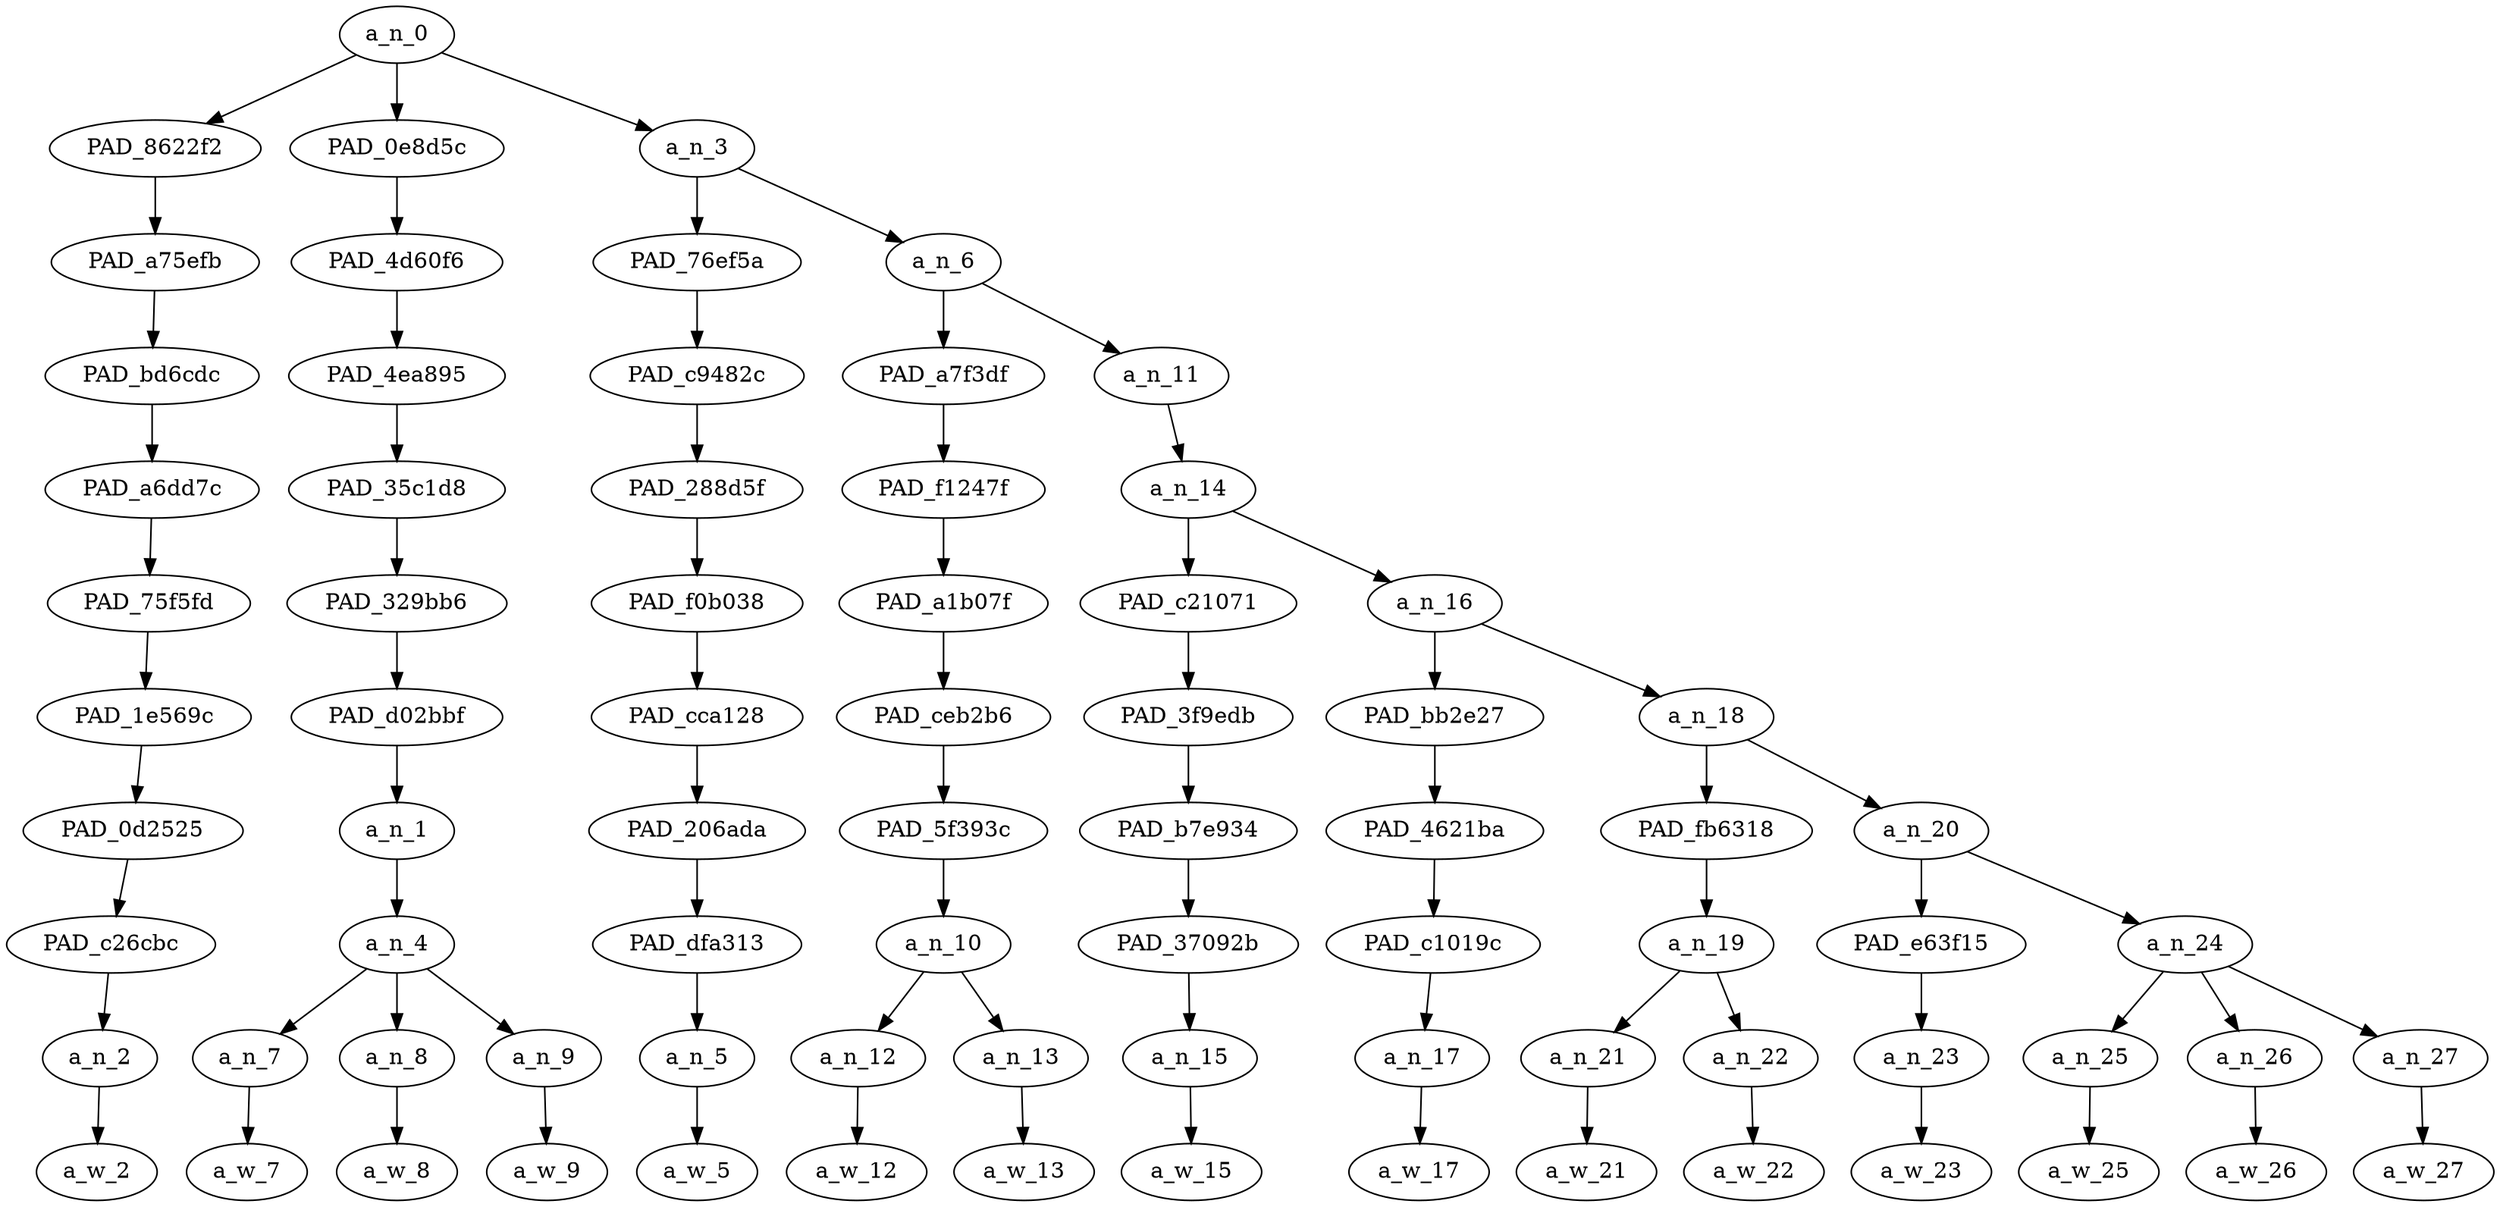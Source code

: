 strict digraph "" {
	a_n_0	[div_dir=1,
		index=0,
		level=10,
		pos="3.140625,10!",
		text_span="[0, 1, 2, 3, 4, 5, 6, 7, 8, 9, 10, 11, 12, 13, 14]",
		value=1.00000000];
	PAD_8622f2	[div_dir=1,
		index=1,
		level=9,
		pos="3.0,9!",
		text_span="[3]",
		value=0.03905758];
	a_n_0 -> PAD_8622f2;
	PAD_0e8d5c	[div_dir=1,
		index=0,
		level=9,
		pos="1.0,9!",
		text_span="[0, 1, 2]",
		value=0.18911262];
	a_n_0 -> PAD_0e8d5c;
	a_n_3	[div_dir=1,
		index=2,
		level=9,
		pos="5.421875,9!",
		text_span="[4, 5, 6, 7, 8, 9, 10, 11, 12, 13, 14]",
		value=0.77043981];
	a_n_0 -> a_n_3;
	PAD_a75efb	[div_dir=1,
		index=1,
		level=8,
		pos="3.0,8!",
		text_span="[3]",
		value=0.03905758];
	PAD_8622f2 -> PAD_a75efb;
	PAD_bd6cdc	[div_dir=1,
		index=1,
		level=7,
		pos="3.0,7!",
		text_span="[3]",
		value=0.03905758];
	PAD_a75efb -> PAD_bd6cdc;
	PAD_a6dd7c	[div_dir=1,
		index=1,
		level=6,
		pos="3.0,6!",
		text_span="[3]",
		value=0.03905758];
	PAD_bd6cdc -> PAD_a6dd7c;
	PAD_75f5fd	[div_dir=1,
		index=1,
		level=5,
		pos="3.0,5!",
		text_span="[3]",
		value=0.03905758];
	PAD_a6dd7c -> PAD_75f5fd;
	PAD_1e569c	[div_dir=1,
		index=1,
		level=4,
		pos="3.0,4!",
		text_span="[3]",
		value=0.03905758];
	PAD_75f5fd -> PAD_1e569c;
	PAD_0d2525	[div_dir=1,
		index=1,
		level=3,
		pos="3.0,3!",
		text_span="[3]",
		value=0.03905758];
	PAD_1e569c -> PAD_0d2525;
	PAD_c26cbc	[div_dir=1,
		index=1,
		level=2,
		pos="3.0,2!",
		text_span="[3]",
		value=0.03905758];
	PAD_0d2525 -> PAD_c26cbc;
	a_n_2	[div_dir=1,
		index=3,
		level=1,
		pos="3.0,1!",
		text_span="[3]",
		value=0.03905758];
	PAD_c26cbc -> a_n_2;
	a_w_2	[div_dir=0,
		index=3,
		level=0,
		pos="3,0!",
		text_span="[3]",
		value=you1];
	a_n_2 -> a_w_2;
	PAD_4d60f6	[div_dir=1,
		index=0,
		level=8,
		pos="1.0,8!",
		text_span="[0, 1, 2]",
		value=0.18911262];
	PAD_0e8d5c -> PAD_4d60f6;
	PAD_4ea895	[div_dir=1,
		index=0,
		level=7,
		pos="1.0,7!",
		text_span="[0, 1, 2]",
		value=0.18911262];
	PAD_4d60f6 -> PAD_4ea895;
	PAD_35c1d8	[div_dir=1,
		index=0,
		level=6,
		pos="1.0,6!",
		text_span="[0, 1, 2]",
		value=0.18911262];
	PAD_4ea895 -> PAD_35c1d8;
	PAD_329bb6	[div_dir=1,
		index=0,
		level=5,
		pos="1.0,5!",
		text_span="[0, 1, 2]",
		value=0.18911262];
	PAD_35c1d8 -> PAD_329bb6;
	PAD_d02bbf	[div_dir=1,
		index=0,
		level=4,
		pos="1.0,4!",
		text_span="[0, 1, 2]",
		value=0.18911262];
	PAD_329bb6 -> PAD_d02bbf;
	a_n_1	[div_dir=1,
		index=0,
		level=3,
		pos="1.0,3!",
		text_span="[0, 1, 2]",
		value=0.18911262];
	PAD_d02bbf -> a_n_1;
	a_n_4	[div_dir=1,
		index=0,
		level=2,
		pos="1.0,2!",
		text_span="[0, 1, 2]",
		value=0.18870030];
	a_n_1 -> a_n_4;
	a_n_7	[div_dir=1,
		index=0,
		level=1,
		pos="0.0,1!",
		text_span="[0]",
		value=0.04913973];
	a_n_4 -> a_n_7;
	a_n_8	[div_dir=1,
		index=1,
		level=1,
		pos="1.0,1!",
		text_span="[1]",
		value=0.04343087];
	a_n_4 -> a_n_8;
	a_n_9	[div_dir=1,
		index=2,
		level=1,
		pos="2.0,1!",
		text_span="[2]",
		value=0.09571738];
	a_n_4 -> a_n_9;
	a_w_7	[div_dir=0,
		index=0,
		level=0,
		pos="0,0!",
		text_span="[0]",
		value=pan];
	a_n_7 -> a_w_7;
	a_w_8	[div_dir=0,
		index=1,
		level=0,
		pos="1,0!",
		text_span="[1]",
		value=you];
	a_n_8 -> a_w_8;
	a_w_9	[div_dir=0,
		index=2,
		level=0,
		pos="2,0!",
		text_span="[2]",
		value=cheater];
	a_n_9 -> a_w_9;
	PAD_76ef5a	[div_dir=1,
		index=2,
		level=8,
		pos="4.0,8!",
		text_span="[4]",
		value=0.03123985];
	a_n_3 -> PAD_76ef5a;
	a_n_6	[div_dir=1,
		index=3,
		level=8,
		pos="6.84375,8!",
		text_span="[5, 6, 7, 8, 9, 10, 11, 12, 13, 14]",
		value=0.73787584];
	a_n_3 -> a_n_6;
	PAD_c9482c	[div_dir=1,
		index=2,
		level=7,
		pos="4.0,7!",
		text_span="[4]",
		value=0.03123985];
	PAD_76ef5a -> PAD_c9482c;
	PAD_288d5f	[div_dir=1,
		index=2,
		level=6,
		pos="4.0,6!",
		text_span="[4]",
		value=0.03123985];
	PAD_c9482c -> PAD_288d5f;
	PAD_f0b038	[div_dir=1,
		index=2,
		level=5,
		pos="4.0,5!",
		text_span="[4]",
		value=0.03123985];
	PAD_288d5f -> PAD_f0b038;
	PAD_cca128	[div_dir=1,
		index=2,
		level=4,
		pos="4.0,4!",
		text_span="[4]",
		value=0.03123985];
	PAD_f0b038 -> PAD_cca128;
	PAD_206ada	[div_dir=1,
		index=2,
		level=3,
		pos="4.0,3!",
		text_span="[4]",
		value=0.03123985];
	PAD_cca128 -> PAD_206ada;
	PAD_dfa313	[div_dir=1,
		index=2,
		level=2,
		pos="4.0,2!",
		text_span="[4]",
		value=0.03123985];
	PAD_206ada -> PAD_dfa313;
	a_n_5	[div_dir=1,
		index=4,
		level=1,
		pos="4.0,1!",
		text_span="[4]",
		value=0.03123985];
	PAD_dfa313 -> a_n_5;
	a_w_5	[div_dir=0,
		index=4,
		level=0,
		pos="4,0!",
		text_span="[4]",
		value=are];
	a_n_5 -> a_w_5;
	PAD_a7f3df	[div_dir=1,
		index=3,
		level=7,
		pos="5.5,7!",
		text_span="[5, 6]",
		value=0.13392529];
	a_n_6 -> PAD_a7f3df;
	a_n_11	[div_dir=1,
		index=4,
		level=7,
		pos="8.1875,7!",
		text_span="[7, 8, 9, 10, 11, 12, 13, 14]",
		value=0.60261626];
	a_n_6 -> a_n_11;
	PAD_f1247f	[div_dir=1,
		index=3,
		level=6,
		pos="5.5,6!",
		text_span="[5, 6]",
		value=0.13392529];
	PAD_a7f3df -> PAD_f1247f;
	PAD_a1b07f	[div_dir=1,
		index=3,
		level=5,
		pos="5.5,5!",
		text_span="[5, 6]",
		value=0.13392529];
	PAD_f1247f -> PAD_a1b07f;
	PAD_ceb2b6	[div_dir=1,
		index=3,
		level=4,
		pos="5.5,4!",
		text_span="[5, 6]",
		value=0.13392529];
	PAD_a1b07f -> PAD_ceb2b6;
	PAD_5f393c	[div_dir=1,
		index=3,
		level=3,
		pos="5.5,3!",
		text_span="[5, 6]",
		value=0.13392529];
	PAD_ceb2b6 -> PAD_5f393c;
	a_n_10	[div_dir=1,
		index=3,
		level=2,
		pos="5.5,2!",
		text_span="[5, 6]",
		value=0.13392529];
	PAD_5f393c -> a_n_10;
	a_n_12	[div_dir=1,
		index=5,
		level=1,
		pos="5.0,1!",
		text_span="[5]",
		value=0.02866049];
	a_n_10 -> a_n_12;
	a_n_13	[div_dir=1,
		index=6,
		level=1,
		pos="6.0,1!",
		text_span="[6]",
		value=0.10501003];
	a_n_10 -> a_n_13;
	a_w_12	[div_dir=0,
		index=5,
		level=0,
		pos="5,0!",
		text_span="[5]",
		value=no];
	a_n_12 -> a_w_12;
	a_w_13	[div_dir=0,
		index=6,
		level=0,
		pos="6,0!",
		text_span="[6]",
		value=newfag];
	a_n_13 -> a_w_13;
	a_n_14	[div_dir=1,
		index=4,
		level=6,
		pos="8.1875,6!",
		text_span="[7, 8, 9, 10, 11, 12, 13, 14]",
		value=0.60120807];
	a_n_11 -> a_n_14;
	PAD_c21071	[div_dir=1,
		index=4,
		level=5,
		pos="7.0,5!",
		text_span="[7]",
		value=0.03300634];
	a_n_14 -> PAD_c21071;
	a_n_16	[div_dir=1,
		index=5,
		level=5,
		pos="9.375,5!",
		text_span="[8, 9, 10, 11, 12, 13, 14]",
		value=0.56679353];
	a_n_14 -> a_n_16;
	PAD_3f9edb	[div_dir=1,
		index=4,
		level=4,
		pos="7.0,4!",
		text_span="[7]",
		value=0.03300634];
	PAD_c21071 -> PAD_3f9edb;
	PAD_b7e934	[div_dir=1,
		index=4,
		level=3,
		pos="7.0,3!",
		text_span="[7]",
		value=0.03300634];
	PAD_3f9edb -> PAD_b7e934;
	PAD_37092b	[div_dir=1,
		index=4,
		level=2,
		pos="7.0,2!",
		text_span="[7]",
		value=0.03300634];
	PAD_b7e934 -> PAD_37092b;
	a_n_15	[div_dir=1,
		index=7,
		level=1,
		pos="7.0,1!",
		text_span="[7]",
		value=0.03300634];
	PAD_37092b -> a_n_15;
	a_w_15	[div_dir=0,
		index=7,
		level=0,
		pos="7,0!",
		text_span="[7]",
		value=you2];
	a_n_15 -> a_w_15;
	PAD_bb2e27	[div_dir=1,
		index=5,
		level=4,
		pos="8.0,4!",
		text_span="[8]",
		value=0.03015012];
	a_n_16 -> PAD_bb2e27;
	a_n_18	[div_dir=1,
		index=6,
		level=4,
		pos="10.75,4!",
		text_span="[9, 10, 11, 12, 13, 14]",
		value=0.53522473];
	a_n_16 -> a_n_18;
	PAD_4621ba	[div_dir=1,
		index=5,
		level=3,
		pos="8.0,3!",
		text_span="[8]",
		value=0.03015012];
	PAD_bb2e27 -> PAD_4621ba;
	PAD_c1019c	[div_dir=1,
		index=5,
		level=2,
		pos="8.0,2!",
		text_span="[8]",
		value=0.03015012];
	PAD_4621ba -> PAD_c1019c;
	a_n_17	[div_dir=1,
		index=8,
		level=1,
		pos="8.0,1!",
		text_span="[8]",
		value=0.03015012];
	PAD_c1019c -> a_n_17;
	a_w_17	[div_dir=0,
		index=8,
		level=0,
		pos="8,0!",
		text_span="[8]",
		value=are1];
	a_n_17 -> a_w_17;
	PAD_fb6318	[div_dir=1,
		index=6,
		level=3,
		pos="9.5,3!",
		text_span="[9, 10]",
		value=0.06189471];
	a_n_18 -> PAD_fb6318;
	a_n_20	[div_dir=1,
		index=7,
		level=3,
		pos="12.0,3!",
		text_span="[11, 12, 13, 14]",
		value=0.47187627];
	a_n_18 -> a_n_20;
	a_n_19	[div_dir=1,
		index=6,
		level=2,
		pos="9.5,2!",
		text_span="[9, 10]",
		value=0.06189471];
	PAD_fb6318 -> a_n_19;
	a_n_21	[div_dir=1,
		index=9,
		level=1,
		pos="9.0,1!",
		text_span="[9]",
		value=0.02839159];
	a_n_19 -> a_n_21;
	a_n_22	[div_dir=-1,
		index=10,
		level=1,
		pos="10.0,1!",
		text_span="[10]",
		value=0.03345851];
	a_n_19 -> a_n_22;
	a_w_21	[div_dir=0,
		index=9,
		level=0,
		pos="9,0!",
		text_span="[9]",
		value=an];
	a_n_21 -> a_w_21;
	a_w_22	[div_dir=0,
		index=10,
		level=0,
		pos="10,0!",
		text_span="[10]",
		value=expert];
	a_n_22 -> a_w_22;
	PAD_e63f15	[div_dir=1,
		index=7,
		level=2,
		pos="11.0,2!",
		text_span="[11]",
		value=0.03333320];
	a_n_20 -> PAD_e63f15;
	a_n_24	[div_dir=1,
		index=8,
		level=2,
		pos="13.0,2!",
		text_span="[12, 13, 14]",
		value=0.43692580];
	a_n_20 -> a_n_24;
	a_n_23	[div_dir=1,
		index=11,
		level=1,
		pos="11.0,1!",
		text_span="[11]",
		value=0.03333320];
	PAD_e63f15 -> a_n_23;
	a_w_23	[div_dir=0,
		index=11,
		level=0,
		pos="11,0!",
		text_span="[11]",
		value=on];
	a_n_23 -> a_w_23;
	a_n_25	[div_dir=1,
		index=12,
		level=1,
		pos="12.0,1!",
		text_span="[12]",
		value=0.13595779];
	a_n_24 -> a_n_25;
	a_n_26	[div_dir=1,
		index=13,
		level=1,
		pos="13.0,1!",
		text_span="[13]",
		value=0.21991636];
	a_n_24 -> a_n_26;
	a_n_27	[div_dir=1,
		index=14,
		level=1,
		pos="14.0,1!",
		text_span="[14]",
		value=0.07932935];
	a_n_24 -> a_n_27;
	a_w_25	[div_dir=0,
		index=12,
		level=0,
		pos="12,0!",
		text_span="[12]",
		value=bloated];
	a_n_25 -> a_w_25;
	a_w_26	[div_dir=0,
		index=13,
		level=0,
		pos="13,0!",
		text_span="[13]",
		value=kike];
	a_n_26 -> a_w_26;
	a_w_27	[div_dir=0,
		index=14,
		level=0,
		pos="14,0!",
		text_span="[14]",
		value=identification];
	a_n_27 -> a_w_27;
}
